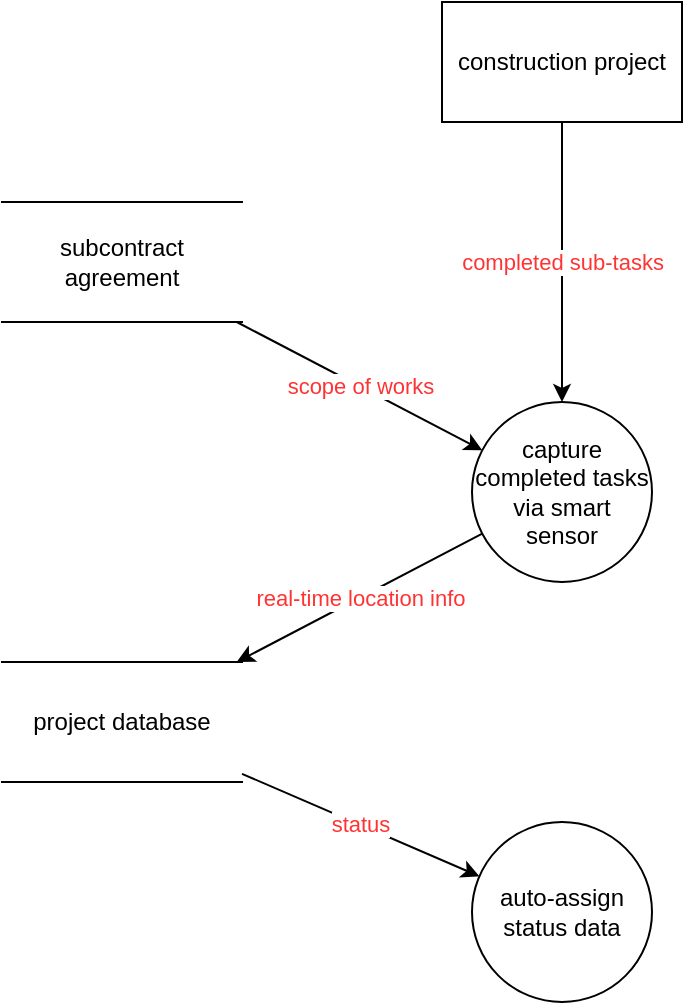 <mxfile version="12.4.2" type="device" pages="1"><diagram id="p8zmzZJNHbyb0eOtEkYw" name="Page-1"><mxGraphModel dx="909" dy="680" grid="1" gridSize="10" guides="1" tooltips="1" connect="1" arrows="1" fold="1" page="1" pageScale="1" pageWidth="827" pageHeight="1169" math="0" shadow="0"><root><mxCell id="0"/><mxCell id="1" parent="0"/><mxCell id="igB7PiR8N9IqOf3islJD-1" value="construction project" style="rounded=0;whiteSpace=wrap;html=1;" vertex="1" parent="1"><mxGeometry x="330" y="100" width="120" height="60" as="geometry"/></mxCell><mxCell id="igB7PiR8N9IqOf3islJD-2" value="capture completed tasks via smart sensor" style="ellipse;whiteSpace=wrap;html=1;aspect=fixed;" vertex="1" parent="1"><mxGeometry x="345" y="300" width="90" height="90" as="geometry"/></mxCell><mxCell id="igB7PiR8N9IqOf3islJD-3" value="auto-assign status data" style="ellipse;whiteSpace=wrap;html=1;aspect=fixed;" vertex="1" parent="1"><mxGeometry x="345" y="510" width="90" height="90" as="geometry"/></mxCell><mxCell id="igB7PiR8N9IqOf3islJD-4" value="subcontract agreement" style="shape=partialRectangle;whiteSpace=wrap;html=1;left=0;right=0;fillColor=none;" vertex="1" parent="1"><mxGeometry x="110" y="200" width="120" height="60" as="geometry"/></mxCell><mxCell id="igB7PiR8N9IqOf3islJD-5" value="project database" style="shape=partialRectangle;whiteSpace=wrap;html=1;left=0;right=0;fillColor=none;" vertex="1" parent="1"><mxGeometry x="110" y="430" width="120" height="60" as="geometry"/></mxCell><mxCell id="igB7PiR8N9IqOf3islJD-6" value="completed sub-tasks" style="endArrow=classic;html=1;fontColor=#FF3333;" edge="1" parent="1" source="igB7PiR8N9IqOf3islJD-1" target="igB7PiR8N9IqOf3islJD-2"><mxGeometry width="50" height="50" relative="1" as="geometry"><mxPoint x="370" y="260" as="sourcePoint"/><mxPoint x="420" y="210" as="targetPoint"/></mxGeometry></mxCell><mxCell id="igB7PiR8N9IqOf3islJD-7" value="scope of works" style="endArrow=classic;html=1;fontColor=#FF3333;" edge="1" parent="1" source="igB7PiR8N9IqOf3islJD-4" target="igB7PiR8N9IqOf3islJD-2"><mxGeometry width="50" height="50" relative="1" as="geometry"><mxPoint x="200" y="380" as="sourcePoint"/><mxPoint x="349" y="320" as="targetPoint"/></mxGeometry></mxCell><mxCell id="igB7PiR8N9IqOf3islJD-8" value="real-time location info" style="endArrow=classic;html=1;fontColor=#FF3333;" edge="1" parent="1" source="igB7PiR8N9IqOf3islJD-2" target="igB7PiR8N9IqOf3islJD-5"><mxGeometry width="50" height="50" relative="1" as="geometry"><mxPoint x="80" y="370" as="sourcePoint"/><mxPoint x="130" y="320" as="targetPoint"/></mxGeometry></mxCell><mxCell id="igB7PiR8N9IqOf3islJD-9" value="status" style="endArrow=classic;html=1;fontColor=#FF3333;" edge="1" parent="1" source="igB7PiR8N9IqOf3islJD-5" target="igB7PiR8N9IqOf3islJD-3"><mxGeometry width="50" height="50" relative="1" as="geometry"><mxPoint x="290" y="590" as="sourcePoint"/><mxPoint x="340" y="540" as="targetPoint"/><Array as="points"/></mxGeometry></mxCell></root></mxGraphModel></diagram></mxfile>